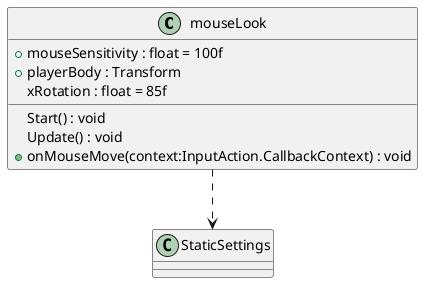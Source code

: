 @startuml
class mouseLook {
    + mouseSensitivity : float = 100f
    + playerBody : Transform
    xRotation : float = 85f
    Start() : void
    Update() : void
    + onMouseMove(context:InputAction.CallbackContext) : void
}
mouseLook ..> StaticSettings
@enduml
